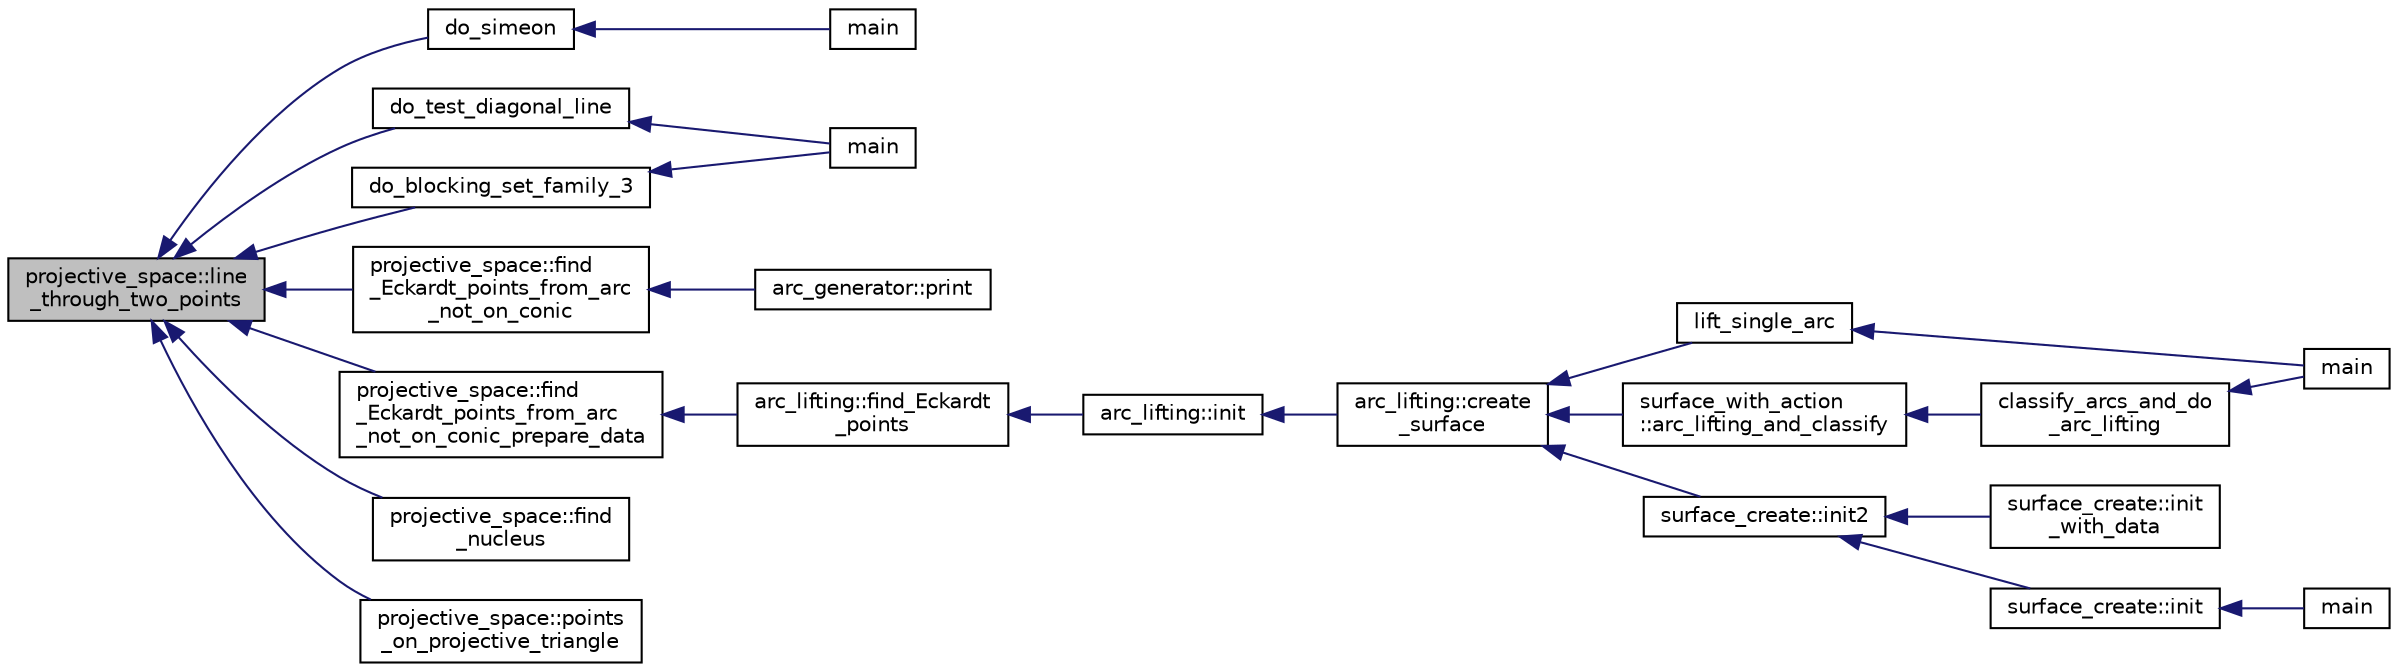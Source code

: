 digraph "projective_space::line_through_two_points"
{
  edge [fontname="Helvetica",fontsize="10",labelfontname="Helvetica",labelfontsize="10"];
  node [fontname="Helvetica",fontsize="10",shape=record];
  rankdir="LR";
  Node2447 [label="projective_space::line\l_through_two_points",height=0.2,width=0.4,color="black", fillcolor="grey75", style="filled", fontcolor="black"];
  Node2447 -> Node2448 [dir="back",color="midnightblue",fontsize="10",style="solid",fontname="Helvetica"];
  Node2448 [label="do_simeon",height=0.2,width=0.4,color="black", fillcolor="white", style="filled",URL="$d5/d13/simeon_8_c.html#a36cf3f9cb484fa44da7a7dfcbe9385d0"];
  Node2448 -> Node2449 [dir="back",color="midnightblue",fontsize="10",style="solid",fontname="Helvetica"];
  Node2449 [label="main",height=0.2,width=0.4,color="black", fillcolor="white", style="filled",URL="$d5/d13/simeon_8_c.html#ae66f6b31b5ad750f1fe042a706a4e3d4"];
  Node2447 -> Node2450 [dir="back",color="midnightblue",fontsize="10",style="solid",fontname="Helvetica"];
  Node2450 [label="do_blocking_set_family_3",height=0.2,width=0.4,color="black", fillcolor="white", style="filled",URL="$d4/d67/geometry_8h.html#ae952cf1470f33232439be751e56a07b3"];
  Node2450 -> Node2451 [dir="back",color="midnightblue",fontsize="10",style="solid",fontname="Helvetica"];
  Node2451 [label="main",height=0.2,width=0.4,color="black", fillcolor="white", style="filled",URL="$d0/d2f/process_8_c.html#a3c04138a5bfe5d72780bb7e82a18e627"];
  Node2447 -> Node2452 [dir="back",color="midnightblue",fontsize="10",style="solid",fontname="Helvetica"];
  Node2452 [label="do_test_diagonal_line",height=0.2,width=0.4,color="black", fillcolor="white", style="filled",URL="$d4/d67/geometry_8h.html#a031abbb55d1cba39a58b62fd49f1c755"];
  Node2452 -> Node2451 [dir="back",color="midnightblue",fontsize="10",style="solid",fontname="Helvetica"];
  Node2447 -> Node2453 [dir="back",color="midnightblue",fontsize="10",style="solid",fontname="Helvetica"];
  Node2453 [label="projective_space::find\l_Eckardt_points_from_arc\l_not_on_conic",height=0.2,width=0.4,color="black", fillcolor="white", style="filled",URL="$d2/d17/classprojective__space.html#a3b4fbef8fbbeee1af542b6f7c969ed79"];
  Node2453 -> Node2454 [dir="back",color="midnightblue",fontsize="10",style="solid",fontname="Helvetica"];
  Node2454 [label="arc_generator::print",height=0.2,width=0.4,color="black", fillcolor="white", style="filled",URL="$d4/d21/classarc__generator.html#a4ae2e25ba85a60fb2a90a7b4f52675f7"];
  Node2447 -> Node2455 [dir="back",color="midnightblue",fontsize="10",style="solid",fontname="Helvetica"];
  Node2455 [label="projective_space::find\l_Eckardt_points_from_arc\l_not_on_conic_prepare_data",height=0.2,width=0.4,color="black", fillcolor="white", style="filled",URL="$d2/d17/classprojective__space.html#a0fc1d9c2df818d2ffa6750c2cb63c54c"];
  Node2455 -> Node2456 [dir="back",color="midnightblue",fontsize="10",style="solid",fontname="Helvetica"];
  Node2456 [label="arc_lifting::find_Eckardt\l_points",height=0.2,width=0.4,color="black", fillcolor="white", style="filled",URL="$dc/db7/classarc__lifting.html#a70012c92bd78768f5c1c5d14f995147b"];
  Node2456 -> Node2457 [dir="back",color="midnightblue",fontsize="10",style="solid",fontname="Helvetica"];
  Node2457 [label="arc_lifting::init",height=0.2,width=0.4,color="black", fillcolor="white", style="filled",URL="$dc/db7/classarc__lifting.html#a11fc382addd05e0bbe8b0b44dcd4c55e"];
  Node2457 -> Node2458 [dir="back",color="midnightblue",fontsize="10",style="solid",fontname="Helvetica"];
  Node2458 [label="arc_lifting::create\l_surface",height=0.2,width=0.4,color="black", fillcolor="white", style="filled",URL="$dc/db7/classarc__lifting.html#a2b1fd46281de9ff3fef00fc122d39b2b"];
  Node2458 -> Node2459 [dir="back",color="midnightblue",fontsize="10",style="solid",fontname="Helvetica"];
  Node2459 [label="lift_single_arc",height=0.2,width=0.4,color="black", fillcolor="white", style="filled",URL="$d6/dc3/arc__lifting__main_8_c.html#a0bdc148f70112959722a40cf9758d54b"];
  Node2459 -> Node2460 [dir="back",color="midnightblue",fontsize="10",style="solid",fontname="Helvetica"];
  Node2460 [label="main",height=0.2,width=0.4,color="black", fillcolor="white", style="filled",URL="$d6/dc3/arc__lifting__main_8_c.html#a217dbf8b442f20279ea00b898af96f52"];
  Node2458 -> Node2461 [dir="back",color="midnightblue",fontsize="10",style="solid",fontname="Helvetica"];
  Node2461 [label="surface_create::init2",height=0.2,width=0.4,color="black", fillcolor="white", style="filled",URL="$de/da4/classsurface__create.html#a0d600640f7dd62d5a6c36443effdab59"];
  Node2461 -> Node2462 [dir="back",color="midnightblue",fontsize="10",style="solid",fontname="Helvetica"];
  Node2462 [label="surface_create::init\l_with_data",height=0.2,width=0.4,color="black", fillcolor="white", style="filled",URL="$de/da4/classsurface__create.html#a9226f687139676532adb1aa971fbade2"];
  Node2461 -> Node2463 [dir="back",color="midnightblue",fontsize="10",style="solid",fontname="Helvetica"];
  Node2463 [label="surface_create::init",height=0.2,width=0.4,color="black", fillcolor="white", style="filled",URL="$de/da4/classsurface__create.html#ab0db5c12825f778e3caf8aa4da02eb06"];
  Node2463 -> Node2464 [dir="back",color="midnightblue",fontsize="10",style="solid",fontname="Helvetica"];
  Node2464 [label="main",height=0.2,width=0.4,color="black", fillcolor="white", style="filled",URL="$d2/dfa/create__surface__main_8_c.html#a217dbf8b442f20279ea00b898af96f52"];
  Node2458 -> Node2465 [dir="back",color="midnightblue",fontsize="10",style="solid",fontname="Helvetica"];
  Node2465 [label="surface_with_action\l::arc_lifting_and_classify",height=0.2,width=0.4,color="black", fillcolor="white", style="filled",URL="$d8/df9/classsurface__with__action.html#a62a3948f830c59e09ef94937650a07a4"];
  Node2465 -> Node2466 [dir="back",color="midnightblue",fontsize="10",style="solid",fontname="Helvetica"];
  Node2466 [label="classify_arcs_and_do\l_arc_lifting",height=0.2,width=0.4,color="black", fillcolor="white", style="filled",URL="$d6/dc3/arc__lifting__main_8_c.html#afdd7be16f16b8c71e9a72fe5f6a0b59c"];
  Node2466 -> Node2460 [dir="back",color="midnightblue",fontsize="10",style="solid",fontname="Helvetica"];
  Node2447 -> Node2467 [dir="back",color="midnightblue",fontsize="10",style="solid",fontname="Helvetica"];
  Node2467 [label="projective_space::find\l_nucleus",height=0.2,width=0.4,color="black", fillcolor="white", style="filled",URL="$d2/d17/classprojective__space.html#ab4caadd4ae0323c37cc2f26cfb1194cc"];
  Node2447 -> Node2468 [dir="back",color="midnightblue",fontsize="10",style="solid",fontname="Helvetica"];
  Node2468 [label="projective_space::points\l_on_projective_triangle",height=0.2,width=0.4,color="black", fillcolor="white", style="filled",URL="$d2/d17/classprojective__space.html#ab4a3f0b9d0329a4ff74ac5f69d4910b9"];
}
